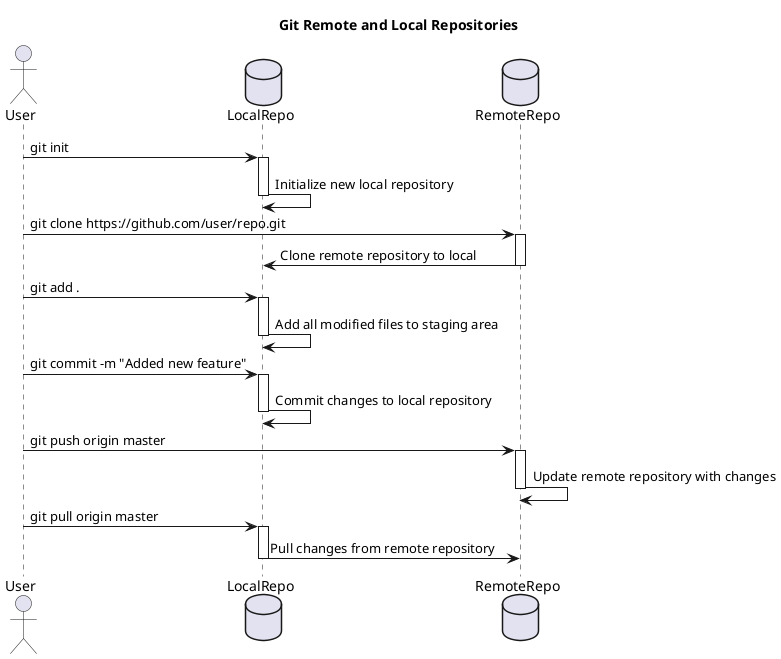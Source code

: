 @startuml

title Git Remote and Local Repositories

actor User

database LocalRepo
database RemoteRepo

User -> LocalRepo: git init

activate LocalRepo
LocalRepo -> LocalRepo: Initialize new local repository
deactivate LocalRepo

User -> RemoteRepo: git clone https://github.com/user/repo.git

activate RemoteRepo
RemoteRepo -> LocalRepo: Clone remote repository to local
deactivate RemoteRepo

User -> LocalRepo: git add .

activate LocalRepo
LocalRepo -> LocalRepo: Add all modified files to staging area
deactivate LocalRepo

User -> LocalRepo: git commit -m "Added new feature"

activate LocalRepo
LocalRepo -> LocalRepo: Commit changes to local repository
deactivate LocalRepo

User -> RemoteRepo: git push origin master

activate RemoteRepo
RemoteRepo -> RemoteRepo: Update remote repository with changes
deactivate RemoteRepo

User -> LocalRepo: git pull origin master

activate LocalRepo
LocalRepo -> RemoteRepo: Pull changes from remote repository
deactivate LocalRepo

@enduml